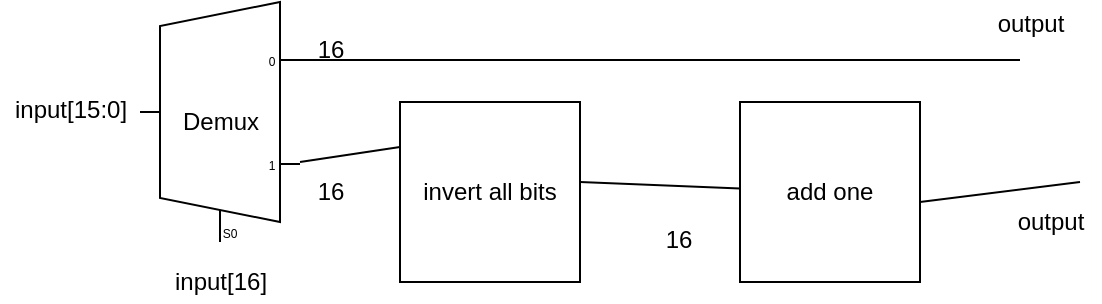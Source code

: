 <mxfile version="12.7.9" type="device"><diagram id="vRD7W37qq0SeWzrchu7N" name="Page-1"><mxGraphModel dx="1662" dy="706" grid="1" gridSize="10" guides="1" tooltips="1" connect="1" arrows="1" fold="1" page="1" pageScale="1" pageWidth="850" pageHeight="1100" math="0" shadow="0"><root><mxCell id="0"/><mxCell id="1" parent="0"/><mxCell id="R-aJ9293JzdphYyr-76v-2" value="input[16]" style="text;html=1;align=center;verticalAlign=middle;resizable=0;points=[];autosize=1;" vertex="1" parent="1"><mxGeometry x="260" y="310" width="60" height="20" as="geometry"/></mxCell><mxCell id="R-aJ9293JzdphYyr-76v-3" value="Demux" style="shadow=0;dashed=0;align=center;html=1;strokeWidth=1;shape=mxgraph.electrical.abstract.mux2;operation=demux;" vertex="1" parent="1"><mxGeometry x="250" y="180" width="80" height="120" as="geometry"/></mxCell><mxCell id="R-aJ9293JzdphYyr-76v-4" value="input[15:0]" style="text;html=1;align=center;verticalAlign=middle;resizable=0;points=[];autosize=1;" vertex="1" parent="1"><mxGeometry x="180" y="224" width="70" height="20" as="geometry"/></mxCell><mxCell id="R-aJ9293JzdphYyr-76v-5" value="" style="endArrow=none;html=1;exitX=1;exitY=0.217;exitDx=0;exitDy=3;exitPerimeter=0;" edge="1" parent="1" source="R-aJ9293JzdphYyr-76v-3"><mxGeometry width="50" height="50" relative="1" as="geometry"><mxPoint x="500" y="230" as="sourcePoint"/><mxPoint x="690" y="209" as="targetPoint"/></mxGeometry></mxCell><mxCell id="R-aJ9293JzdphYyr-76v-6" value="output" style="text;html=1;align=center;verticalAlign=middle;resizable=0;points=[];autosize=1;" vertex="1" parent="1"><mxGeometry x="670" y="181" width="50" height="20" as="geometry"/></mxCell><mxCell id="R-aJ9293JzdphYyr-76v-7" value="16" style="text;html=1;align=center;verticalAlign=middle;resizable=0;points=[];autosize=1;" vertex="1" parent="1"><mxGeometry x="330" y="194" width="30" height="20" as="geometry"/></mxCell><mxCell id="R-aJ9293JzdphYyr-76v-8" value="invert all bits" style="whiteSpace=wrap;html=1;aspect=fixed;" vertex="1" parent="1"><mxGeometry x="380" y="230" width="90" height="90" as="geometry"/></mxCell><mxCell id="R-aJ9293JzdphYyr-76v-9" value="add one" style="whiteSpace=wrap;html=1;aspect=fixed;" vertex="1" parent="1"><mxGeometry x="550" y="230" width="90" height="90" as="geometry"/></mxCell><mxCell id="R-aJ9293JzdphYyr-76v-10" value="" style="endArrow=none;html=1;entryX=0;entryY=0.25;entryDx=0;entryDy=0;" edge="1" parent="1" target="R-aJ9293JzdphYyr-76v-8"><mxGeometry width="50" height="50" relative="1" as="geometry"><mxPoint x="330" y="260" as="sourcePoint"/><mxPoint x="380" y="210" as="targetPoint"/></mxGeometry></mxCell><mxCell id="R-aJ9293JzdphYyr-76v-12" value="16" style="text;html=1;align=center;verticalAlign=middle;resizable=0;points=[];autosize=1;" vertex="1" parent="1"><mxGeometry x="330" y="265" width="30" height="20" as="geometry"/></mxCell><mxCell id="R-aJ9293JzdphYyr-76v-13" value="" style="endArrow=none;html=1;" edge="1" parent="1" target="R-aJ9293JzdphYyr-76v-9"><mxGeometry width="50" height="50" relative="1" as="geometry"><mxPoint x="470" y="270" as="sourcePoint"/><mxPoint x="520" y="220" as="targetPoint"/></mxGeometry></mxCell><mxCell id="R-aJ9293JzdphYyr-76v-14" value="16" style="text;html=1;align=center;verticalAlign=middle;resizable=0;points=[];autosize=1;" vertex="1" parent="1"><mxGeometry x="504" y="289" width="30" height="20" as="geometry"/></mxCell><mxCell id="R-aJ9293JzdphYyr-76v-15" value="" style="endArrow=none;html=1;" edge="1" parent="1"><mxGeometry width="50" height="50" relative="1" as="geometry"><mxPoint x="640" y="280" as="sourcePoint"/><mxPoint x="720" y="270" as="targetPoint"/></mxGeometry></mxCell><mxCell id="R-aJ9293JzdphYyr-76v-16" value="output" style="text;html=1;align=center;verticalAlign=middle;resizable=0;points=[];autosize=1;" vertex="1" parent="1"><mxGeometry x="680" y="280" width="50" height="20" as="geometry"/></mxCell></root></mxGraphModel></diagram></mxfile>